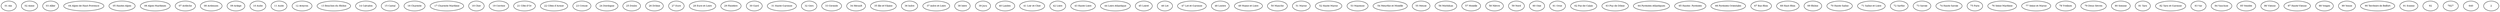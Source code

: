 graph {
node [ fontsize=8 layout="twopi" ]
01 [ label="01 Ain " ]
02 [ label="02 Aisne" ]
03 [ label="03 Allier" ]
04 [ label="04 Alpes-de-Haut-Provence" ]
05 [ label="05 Hautes-Alpes" ]
06 [ label="06 Alpes-Maritimes" ]
07 [ label="07 Ardèche" ]
08 [ label="08 Ardennes" ]
09 [ label="09 Ariège" ]
10 [ label="10 Aube" ]
11 [ label="11 Aude" ]
12 [ label="12 Aveyron" ]
13 [ label="13 Bouches-du-Rhône" ]
14 [ label="14 Calvados" ]
15 [ label="15 Cantal" ]
16 [ label="16 Charente" ]
17 [ label="17 Charente-Maritime" ]
18 [ label="18 Cher" ]
19 [ label="19 Corrèze" ]
#"2A" [ label="2A Corse-du-Sud" ]
#"2B" [ label="2B Haute-Corse" ]
21 [ label="21 Côte d’Or" ]
22 [ label="22 Côtes d’Armor" ]
23 [ label="23 Creuse" ]
24 [ label="24 Dordogne" ]
25 [ label="25 Doubs" ]
26 [ label="26 Drôme" ]
27 [ label="27 Eure" ]
28 [ label="28 Eure-et-Loire" ]
29 [ label="29 Finistère" ]
30 [ label="30 Gard" ]
31 [ label="31 Haute-Garonne" ]
32 [ label="32 Gers" ]
33 [ label="33 Gironde" ]
34 [ label="34 Hérault" ]
35 [ label="35 Ille-et-Vilaine" ]
36 [ label="36 Indre" ]
37 [ label="37 indre-et-Loire" ]
38 [ label="38 Isère" ]
39 [ label="39 Jura" ]
40 [ label="40 Landes " ]
41 [ label="41 Loir-et-Cher" ]
42 [ label="42 Loire" ]
43 [ label="43 Haute-Loire" ]
44 [ label="44 Loire-Atlantique" ]
45 [ label="45 Loiret" ]
46 [ label="46 Lot" ]
47 [ label="47 Lot-et-Garonne" ]
48 [ label="48 Lozère" ]
49 [ label="49 Maine-et-Loire" ]
50 [ label="50 Manche" ]
51 [ label="51 Marne" ]
52 [ label="52 Haute-Marne" ]
53 [ label="53 Mayenne" ]
54 [ label="54 Meurthe-et-Moselle" ]
55 [ label="55 Meuse" ]
56 [ label="56 Morbihan" ]
57 [ label="57 Moselle" ]
58 [ label="58 Nièvre" ]
59 [ label="59 Nord" ]
60 [ label="60 Oise" ]
61 [ label="61 Orne" ]
62 [ label="62 Pas-de-Calais" ]
63 [ label="63 Puy-de-Dôme" ]
64 [ label="64 Pyrénées-Atlantiques" ]
65 [ label="65 Hautes- Pyrénées" ]
66 [ label="66 Pyrénées-Orientales" ]
67 [ label="67 Bas-Rhin" ]
68 [ label="68 Haut-Rhin" ]
69 [ label="69 Rhône" ]
70 [ label="70 Haute-Saône" ]
71 [ label="71 Saône-et-Loire" ]
72 [ label="72 Sarthe" ]
73 [ label="73 Savoie" ]
74 [ label="74 Haute-Savoie" ]
75 [ label="75 Paris" ]
76 [ label="76 Seine-Maritime" ]
77 [ label="77 Seine-et-Marne" ]
78 [ label="78 Yvelines" ]
79 [ label="79 Deux-Sèvres" ]
80 [ label="80 Somme" ]
81 [ label="81 Tarn" ]
82 [ label="82 Tarn-et-Garonne" ]
83 [ label="83 Var" ]
84 [ label="84 Vaucluse" ]
85 [ label="85 Vendée" ]
86 [ label="86 Vienne" ]
87 [ label="87 Haute-Vienne" ]
88 [ label="88 Vosges" ]
89 [ label="89 Yonne" ]
90 [ label="90 Territoire de Belfort" ]
91 [ label="91 Essone" ]
#92 [ label="92 Hauts-de-Seine" ]
#93 [ label="93 Seine-Saint-Denis  Bobigny " ]
#94 [ label="94 Val-de-Marne" ]
#95 [ label="95 Val d’Oise" ]
01 39 71 01
92 60 59 80 51 07
03 18 23 58 63 42 71
04 05 26 84 13 83 06
05 73 38 26 84 04
06 04 83
07 42 43 48 30 84 26 38
08 02 51 55
09 66 11 31
10 51 77 89 21 52
11 34 81 31 09 66
12 15 46 82 81 34 30 48
13 83 84 30
14 50 61 27 76
15 19 46 12 48 43 63
16 17 33 24 87 86 79
17 33 16 79 85
18 45 41 38 23 03 58
19 24 46 15 63 23 87
21 10 89 58 71 39 70 52
22 29 56 35
23 36 87 19 63 03 18
24 33 47 46 19 87 16
25 39 70 90
26 07 84 04 05 38
27 76 14 61 28 78 60
28 61 72 41 45 91 7827
29 22 56
30 34 12 48 07 84 13
31 65 32 82 81 11 09
32 64 640 47 82 31
33 40 47 24 17
34 11 81 12 30
35 22 56 44 49 53 50
36 37 86 87 23 18 45 41
37 72 49 86 36 41
38 05 73 01 69 42 07 26
39 25 70 21 71 01 74
40 64 32 47 33
41 72 37 36 18 45 28
42 03 63 43 07 69 71
43 63 15 48 07 42
44 56 35 49 85
45 28 41 18 58 89 77 91
46 24 47 82 12 15 19
47 33 40 32 82 46
48 12 30 07 43 15
49 44 85 79 86 37 72 53 35
50 35 53 61 14
51 02 77 10 2 55 08
52 10 21 70 88 55 51
53 35 49 72 61 50
54 55 88 57
55 08 51 52 88 54
56 29 22 35 44
57 54 88 67
58 18 03 71 21 89 45
59 62 80 02
60 76 27 77 02 80
61 14 50 53 72 29 27
62 80 59
63 23 19 15 43 42 03
64 40 65
65 64 32 31
66 09 11
67 54 88 68
68 67 88 70 90
69 71 42 38 01
70 90 88 52 21 39 25
71 58 03 42 69 01 39 21
72 53 49 37 41 28 61
73 74 01 38 05
74 73 01
75 78 91 77 60 27
76 14 27 78 75 60
77 75 91 45 89 10 51 02 60
78 27 28 91 75
79 49 85 17 16 86
80 76 60 02 59 62
81 31 11 34 12 82
82 32 31 81 12 46
83 04 06 13
84 30 13 04 26 07
85 44 49 79 17
86 49 79 16 87 36 37
87 86 16 24 19 23 36
88 54 55 88 67 57
89 77 45 58 21 10
90 68 88 70 25
91 75 78 28 45 77
}